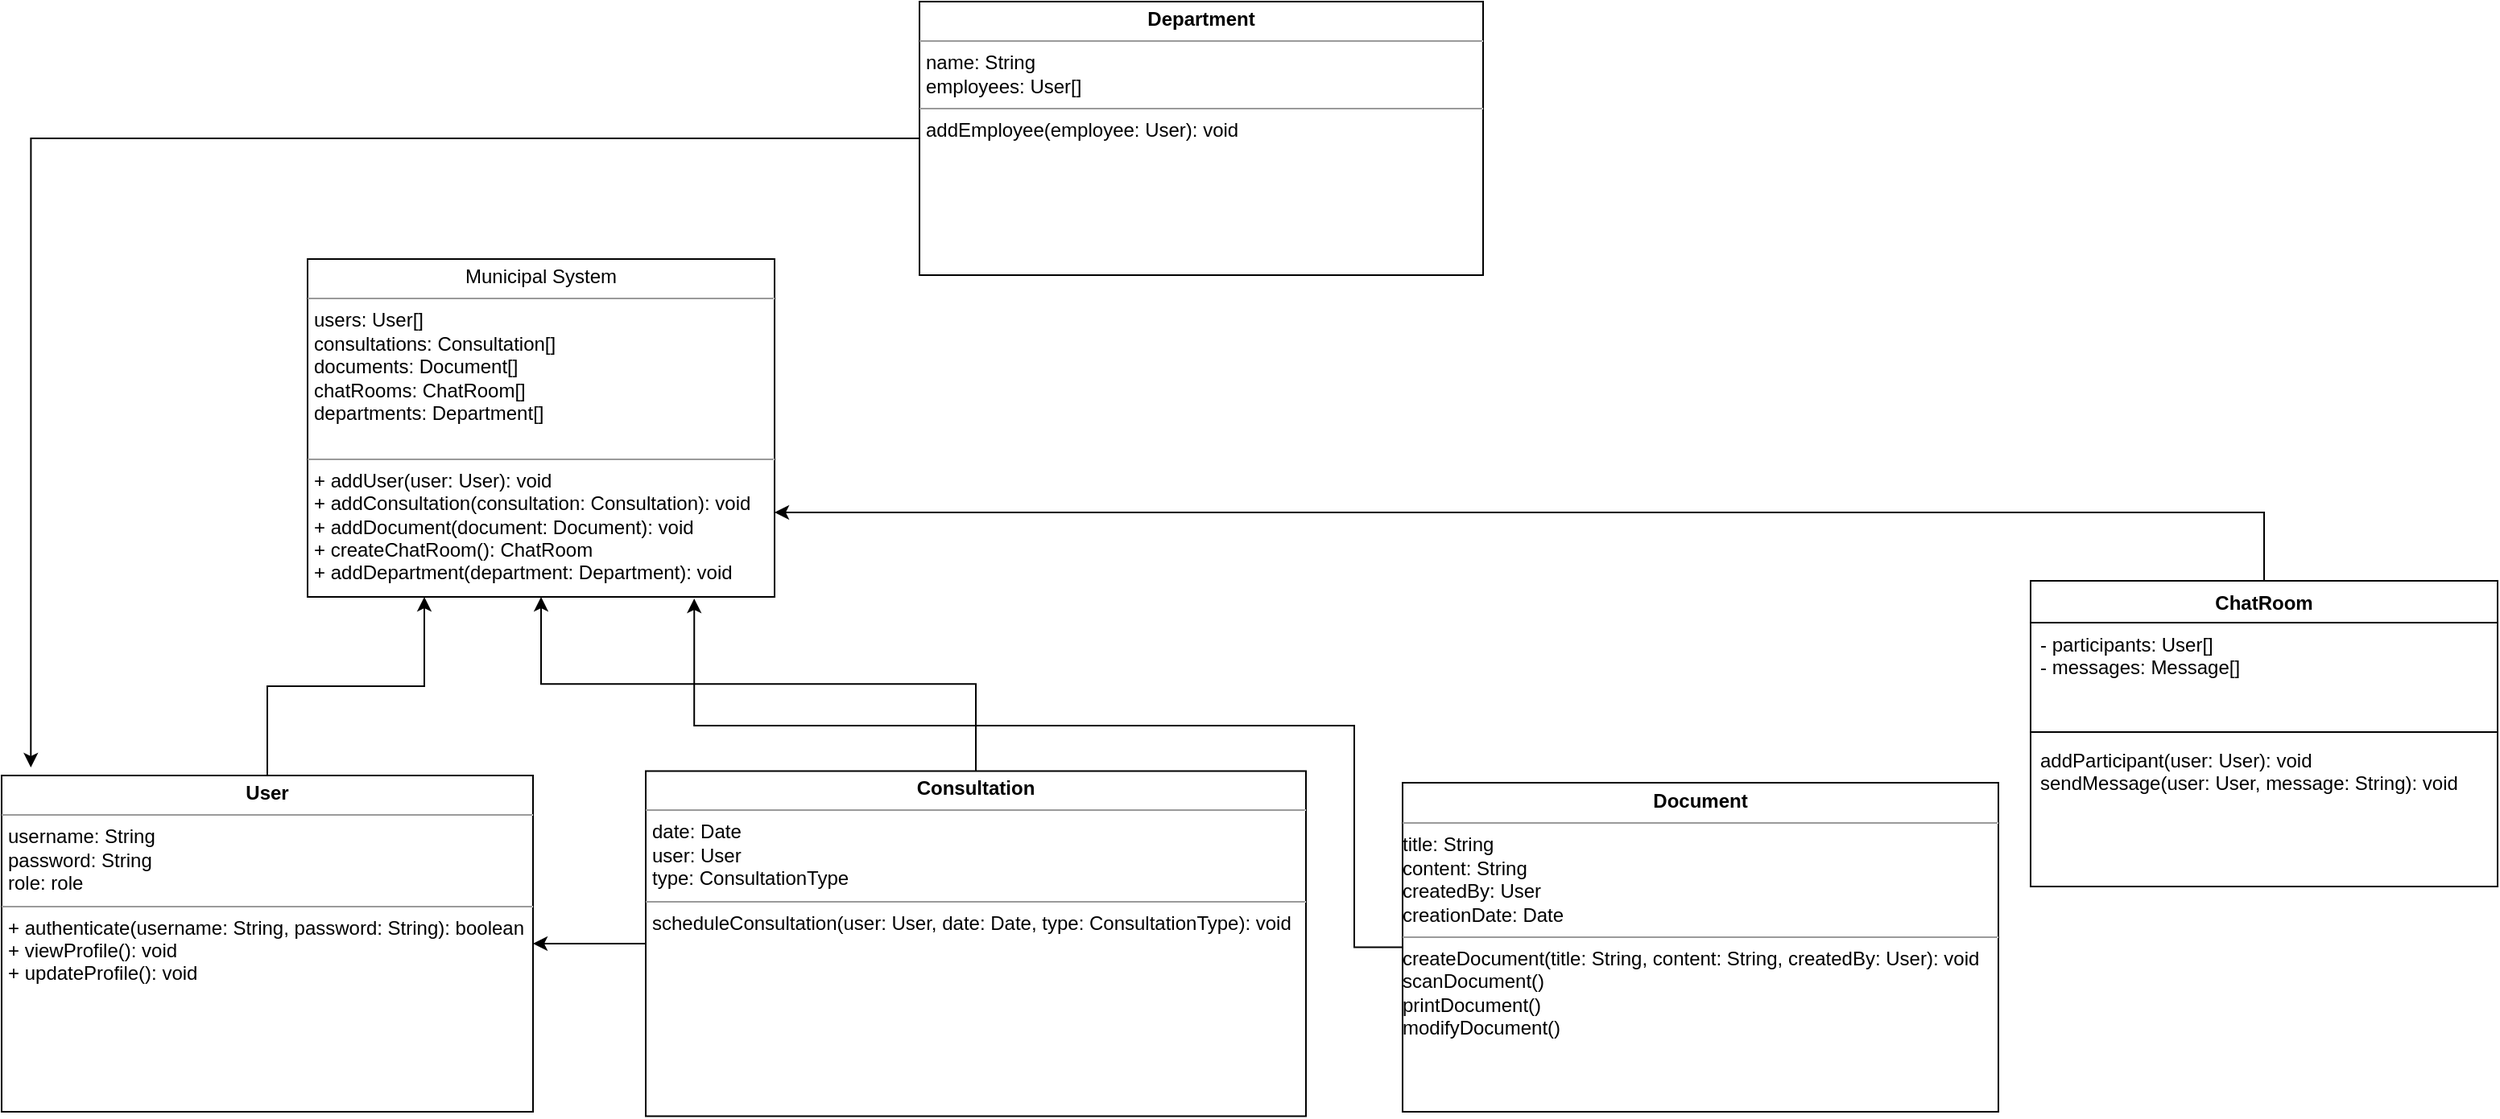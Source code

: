 <mxfile version="24.2.2" type="device">
  <diagram name="Pagină-1" id="egAiPJ53kkC2_xjLaMx6">
    <mxGraphModel dx="1674" dy="3082" grid="1" gridSize="10" guides="1" tooltips="1" connect="1" arrows="1" fold="1" page="1" pageScale="1" pageWidth="1654" pageHeight="2336" math="0" shadow="0">
      <root>
        <mxCell id="0" />
        <mxCell id="1" parent="0" />
        <mxCell id="4XfEADNlZjxu8H08DlYu-1" style="edgeStyle=orthogonalEdgeStyle;rounded=0;orthogonalLoop=1;jettySize=auto;html=1;exitX=0.5;exitY=0;exitDx=0;exitDy=0;entryX=0.5;entryY=1;entryDx=0;entryDy=0;" edge="1" parent="1" source="4XfEADNlZjxu8H08DlYu-3" target="4XfEADNlZjxu8H08DlYu-8">
          <mxGeometry relative="1" as="geometry" />
        </mxCell>
        <mxCell id="4XfEADNlZjxu8H08DlYu-2" style="edgeStyle=orthogonalEdgeStyle;rounded=0;orthogonalLoop=1;jettySize=auto;html=1;exitX=0;exitY=0.5;exitDx=0;exitDy=0;entryX=1;entryY=0.5;entryDx=0;entryDy=0;" edge="1" parent="1" source="4XfEADNlZjxu8H08DlYu-3" target="4XfEADNlZjxu8H08DlYu-5">
          <mxGeometry relative="1" as="geometry" />
        </mxCell>
        <mxCell id="4XfEADNlZjxu8H08DlYu-3" value="&lt;p style=&quot;margin: 0px ; margin-top: 4px ; text-align: center&quot;&gt;&lt;b&gt;Consultation&lt;/b&gt;&lt;/p&gt;&lt;hr size=&quot;1&quot;&gt;&lt;p style=&quot;margin: 0px ; margin-left: 4px&quot;&gt;date: Date&amp;nbsp; &amp;nbsp; &amp;nbsp; &amp;nbsp; &amp;nbsp; &amp;nbsp; &amp;nbsp; &amp;nbsp; &amp;nbsp;&lt;/p&gt;&lt;p style=&quot;margin: 0px ; margin-left: 4px&quot;&gt;user: User&amp;nbsp; &amp;nbsp; &amp;nbsp; &amp;nbsp; &amp;nbsp; &amp;nbsp; &amp;nbsp; &amp;nbsp; &amp;nbsp;&lt;/p&gt;&lt;p style=&quot;margin: 0px ; margin-left: 4px&quot;&gt;type: ConsultationType&lt;/p&gt;&lt;hr size=&quot;1&quot;&gt;&lt;p style=&quot;margin: 0px ; margin-left: 4px&quot;&gt;scheduleConsultation(user: User, date: Date, type: ConsultationType): void&lt;br&gt;&lt;/p&gt;" style="verticalAlign=top;align=left;overflow=fill;fontSize=12;fontFamily=Helvetica;html=1;" vertex="1" parent="1">
          <mxGeometry x="440" y="308.25" width="410" height="214.5" as="geometry" />
        </mxCell>
        <mxCell id="4XfEADNlZjxu8H08DlYu-4" style="edgeStyle=orthogonalEdgeStyle;rounded=0;orthogonalLoop=1;jettySize=auto;html=1;exitX=0.5;exitY=0;exitDx=0;exitDy=0;entryX=0.25;entryY=1;entryDx=0;entryDy=0;" edge="1" parent="1" source="4XfEADNlZjxu8H08DlYu-5" target="4XfEADNlZjxu8H08DlYu-8">
          <mxGeometry relative="1" as="geometry" />
        </mxCell>
        <mxCell id="4XfEADNlZjxu8H08DlYu-5" value="&lt;p style=&quot;margin: 0px ; margin-top: 4px ; text-align: center&quot;&gt;&lt;b&gt;User&lt;/b&gt;&lt;/p&gt;&lt;hr size=&quot;1&quot;&gt;&lt;p style=&quot;margin: 0px ; margin-left: 4px&quot;&gt;username: String&amp;nbsp; &amp;nbsp; &amp;nbsp; &amp;nbsp; &amp;nbsp;&amp;nbsp;&lt;/p&gt;&lt;p style=&quot;margin: 0px ; margin-left: 4px&quot;&gt;password: String&amp;nbsp; &amp;nbsp; &amp;nbsp; &amp;nbsp; &amp;nbsp;&amp;nbsp;&lt;/p&gt;&lt;p style=&quot;margin: 0px ; margin-left: 4px&quot;&gt;role: role&lt;/p&gt;&lt;hr size=&quot;1&quot;&gt;&lt;p style=&quot;margin: 0px ; margin-left: 4px&quot;&gt;+ authenticate(username: String, password: String): boolean&amp;nbsp;&lt;/p&gt;&lt;p style=&quot;margin: 0px ; margin-left: 4px&quot;&gt;+ viewProfile(): void&amp;nbsp;&lt;/p&gt;&lt;p style=&quot;margin: 0px ; margin-left: 4px&quot;&gt;+ updateProfile(): void&amp;nbsp;&lt;/p&gt;&lt;p style=&quot;margin: 0px ; margin-left: 4px&quot;&gt;&lt;br&gt;&lt;/p&gt;&lt;p style=&quot;margin: 0px ; margin-left: 4px&quot;&gt;&lt;br&gt;&lt;/p&gt;&lt;p style=&quot;margin: 0px ; margin-left: 4px&quot;&gt;&lt;br&gt;&lt;/p&gt;" style="verticalAlign=top;align=left;overflow=fill;fontSize=12;fontFamily=Helvetica;html=1;" vertex="1" parent="1">
          <mxGeometry x="40" y="311" width="330" height="209" as="geometry" />
        </mxCell>
        <mxCell id="4XfEADNlZjxu8H08DlYu-6" value="&lt;p style=&quot;margin: 0px ; margin-top: 4px ; text-align: center&quot;&gt;&lt;b&gt;Document&lt;/b&gt;&lt;/p&gt;&lt;hr size=&quot;1&quot;&gt;&lt;div&gt;title: String&amp;nbsp; &amp;nbsp; &amp;nbsp; &amp;nbsp; &amp;nbsp; &amp;nbsp; &amp;nbsp;&amp;nbsp;&lt;/div&gt;&lt;div&gt;content: String&amp;nbsp; &amp;nbsp; &amp;nbsp; &amp;nbsp; &amp;nbsp; &amp;nbsp;&amp;nbsp;&lt;/div&gt;&lt;div&gt;createdBy: User&amp;nbsp; &amp;nbsp; &amp;nbsp; &amp;nbsp; &amp;nbsp; &amp;nbsp;&amp;nbsp;&lt;/div&gt;&lt;div&gt;creationDate: Date&lt;/div&gt;&lt;hr size=&quot;1&quot;&gt;&lt;div&gt;createDocument(title: String, content: String, createdBy: User): void&lt;/div&gt;&lt;div&gt;scanDocument()&lt;br&gt;printDocument()&lt;br&gt;modifyDocument()&lt;br&gt;&lt;br&gt;&lt;/div&gt;" style="verticalAlign=top;align=left;overflow=fill;fontSize=12;fontFamily=Helvetica;html=1;" vertex="1" parent="1">
          <mxGeometry x="910" y="315.5" width="370" height="204.5" as="geometry" />
        </mxCell>
        <mxCell id="4XfEADNlZjxu8H08DlYu-7" style="edgeStyle=orthogonalEdgeStyle;rounded=0;orthogonalLoop=1;jettySize=auto;html=1;entryX=1;entryY=0.75;entryDx=0;entryDy=0;exitX=0.5;exitY=0;exitDx=0;exitDy=0;" edge="1" parent="1" target="4XfEADNlZjxu8H08DlYu-8" source="4XfEADNlZjxu8H08DlYu-12">
          <mxGeometry relative="1" as="geometry">
            <mxPoint x="1270" y="170" as="sourcePoint" />
          </mxGeometry>
        </mxCell>
        <mxCell id="4XfEADNlZjxu8H08DlYu-8" value="&lt;p style=&quot;margin: 4px 0px 0px; text-align: center;&quot;&gt;Municipal System&lt;/p&gt;&lt;hr size=&quot;1&quot;&gt;&lt;p style=&quot;margin: 0px ; margin-left: 4px&quot;&gt;users: User[]&amp;nbsp; &amp;nbsp; &amp;nbsp; &amp;nbsp; &amp;nbsp; &amp;nbsp; &amp;nbsp; &amp;nbsp; &amp;nbsp; &amp;nbsp; &amp;nbsp;&amp;nbsp;&lt;/p&gt;&lt;p style=&quot;margin: 0px ; margin-left: 4px&quot;&gt;consultations: Consultation[]&amp;nbsp; &amp;nbsp; &amp;nbsp;&amp;nbsp;&lt;/p&gt;&lt;p style=&quot;margin: 0px ; margin-left: 4px&quot;&gt;documents: Document[]&amp;nbsp; &amp;nbsp; &amp;nbsp; &amp;nbsp; &amp;nbsp; &amp;nbsp; &amp;nbsp;&amp;nbsp;&lt;/p&gt;&lt;p style=&quot;margin: 0px ; margin-left: 4px&quot;&gt;chatRooms: ChatRoom[]&amp;nbsp; &amp;nbsp; &amp;nbsp; &amp;nbsp; &amp;nbsp; &amp;nbsp; &amp;nbsp;&amp;nbsp;&lt;/p&gt;&lt;p style=&quot;margin: 0px ; margin-left: 4px&quot;&gt;departments: Department[]&amp;nbsp;&lt;/p&gt;&lt;p style=&quot;margin: 0px ; margin-left: 4px&quot;&gt;&lt;br&gt;&lt;/p&gt;&lt;hr size=&quot;1&quot;&gt;&lt;p style=&quot;margin: 0px ; margin-left: 4px&quot;&gt;+ addUser(user: User): void&amp;nbsp; &amp;nbsp; &amp;nbsp; &amp;nbsp; &amp;nbsp;&amp;nbsp;&lt;/p&gt;&lt;p style=&quot;margin: 0px ; margin-left: 4px&quot;&gt;+ addConsultation(consultation: Consultation): void&amp;nbsp;&lt;/p&gt;&lt;p style=&quot;margin: 0px ; margin-left: 4px&quot;&gt;+ addDocument(document: Document): void&amp;nbsp;&lt;/p&gt;&lt;p style=&quot;margin: 0px ; margin-left: 4px&quot;&gt;+ createChatRoom(): ChatRoom&amp;nbsp;&lt;/p&gt;&lt;p style=&quot;margin: 0px ; margin-left: 4px&quot;&gt;+ addDepartment(department: Department): void&amp;nbsp;&lt;/p&gt;&lt;p style=&quot;margin: 0px ; margin-left: 4px&quot;&gt;&lt;br&gt;&lt;/p&gt;" style="verticalAlign=top;align=left;overflow=fill;fontSize=12;fontFamily=Helvetica;html=1;" vertex="1" parent="1">
          <mxGeometry x="230" y="-10" width="290" height="210" as="geometry" />
        </mxCell>
        <mxCell id="4XfEADNlZjxu8H08DlYu-9" style="edgeStyle=orthogonalEdgeStyle;rounded=0;orthogonalLoop=1;jettySize=auto;html=1;entryX=0.828;entryY=1.005;entryDx=0;entryDy=0;entryPerimeter=0;" edge="1" parent="1" source="4XfEADNlZjxu8H08DlYu-6" target="4XfEADNlZjxu8H08DlYu-8">
          <mxGeometry relative="1" as="geometry">
            <Array as="points">
              <mxPoint x="880" y="280" />
              <mxPoint x="470" y="280" />
            </Array>
          </mxGeometry>
        </mxCell>
        <mxCell id="4XfEADNlZjxu8H08DlYu-10" style="edgeStyle=orthogonalEdgeStyle;rounded=0;orthogonalLoop=1;jettySize=auto;html=1;entryX=0.055;entryY=-0.024;entryDx=0;entryDy=0;entryPerimeter=0;" edge="1" parent="1" source="4XfEADNlZjxu8H08DlYu-11" target="4XfEADNlZjxu8H08DlYu-5">
          <mxGeometry relative="1" as="geometry">
            <mxPoint x="10" y="430" as="targetPoint" />
          </mxGeometry>
        </mxCell>
        <mxCell id="4XfEADNlZjxu8H08DlYu-11" value="&lt;p style=&quot;margin: 0px ; margin-top: 4px ; text-align: center&quot;&gt;&lt;b&gt;Department&lt;/b&gt;&lt;/p&gt;&lt;hr size=&quot;1&quot;&gt;&lt;p style=&quot;margin: 0px ; margin-left: 4px&quot;&gt;name: String&amp;nbsp; &amp;nbsp;&lt;/p&gt;&lt;p style=&quot;margin: 0px ; margin-left: 4px&quot;&gt;employees: User[]&lt;/p&gt;&lt;hr size=&quot;1&quot;&gt;&lt;p style=&quot;margin: 0px ; margin-left: 4px&quot;&gt;addEmployee(employee: User): void&lt;br&gt;&lt;/p&gt;" style="verticalAlign=top;align=left;overflow=fill;fontSize=12;fontFamily=Helvetica;html=1;" vertex="1" parent="1">
          <mxGeometry x="610" y="-170" width="350" height="170" as="geometry" />
        </mxCell>
        <mxCell id="4XfEADNlZjxu8H08DlYu-12" value="ChatRoom" style="swimlane;fontStyle=1;align=center;verticalAlign=top;childLayout=stackLayout;horizontal=1;startSize=26;horizontalStack=0;resizeParent=1;resizeParentMax=0;resizeLast=0;collapsible=1;marginBottom=0;" vertex="1" parent="1">
          <mxGeometry x="1300" y="190" width="290" height="190" as="geometry" />
        </mxCell>
        <mxCell id="4XfEADNlZjxu8H08DlYu-13" value="- participants: User[]       &#xa;- messages: Message[]        &#xa;" style="text;strokeColor=none;fillColor=none;align=left;verticalAlign=top;spacingLeft=4;spacingRight=4;overflow=hidden;rotatable=0;points=[[0,0.5],[1,0.5]];portConstraint=eastwest;" vertex="1" parent="4XfEADNlZjxu8H08DlYu-12">
          <mxGeometry y="26" width="290" height="64" as="geometry" />
        </mxCell>
        <mxCell id="4XfEADNlZjxu8H08DlYu-14" value="" style="line;strokeWidth=1;fillColor=none;align=left;verticalAlign=middle;spacingTop=-1;spacingLeft=3;spacingRight=3;rotatable=0;labelPosition=right;points=[];portConstraint=eastwest;" vertex="1" parent="4XfEADNlZjxu8H08DlYu-12">
          <mxGeometry y="90" width="290" height="8" as="geometry" />
        </mxCell>
        <mxCell id="4XfEADNlZjxu8H08DlYu-15" value="addParticipant(user: User): void &#xa;sendMessage(user: User, message: String): void " style="text;strokeColor=none;fillColor=none;align=left;verticalAlign=top;spacingLeft=4;spacingRight=4;overflow=hidden;rotatable=0;points=[[0,0.5],[1,0.5]];portConstraint=eastwest;" vertex="1" parent="4XfEADNlZjxu8H08DlYu-12">
          <mxGeometry y="98" width="290" height="92" as="geometry" />
        </mxCell>
      </root>
    </mxGraphModel>
  </diagram>
</mxfile>
